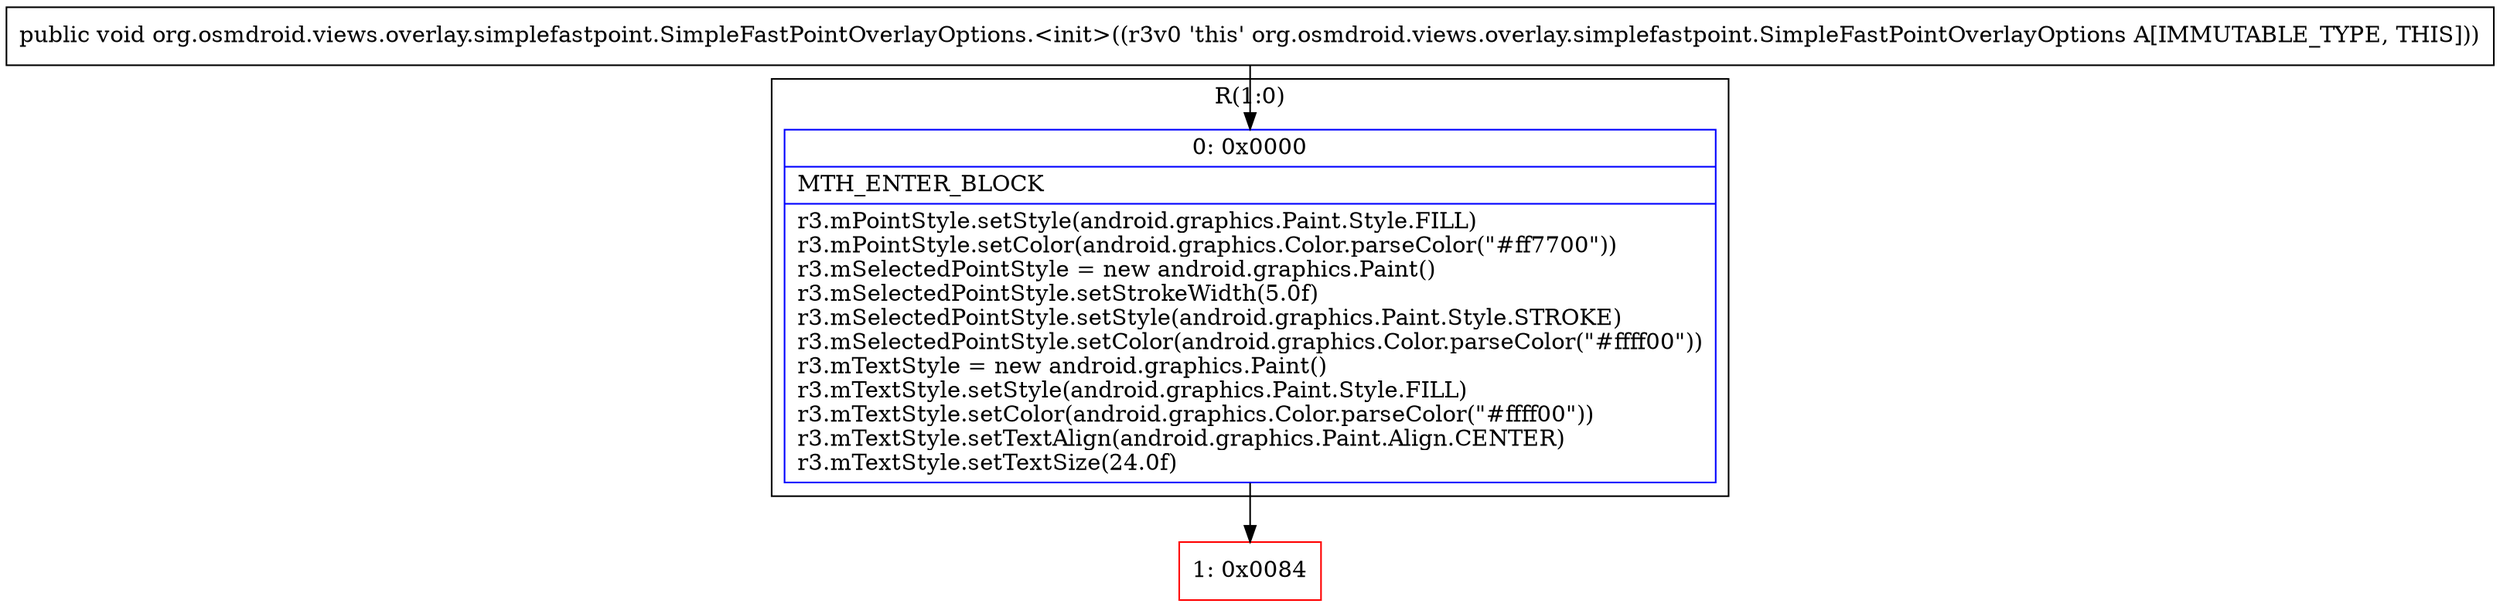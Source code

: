 digraph "CFG fororg.osmdroid.views.overlay.simplefastpoint.SimpleFastPointOverlayOptions.\<init\>()V" {
subgraph cluster_Region_1026136215 {
label = "R(1:0)";
node [shape=record,color=blue];
Node_0 [shape=record,label="{0\:\ 0x0000|MTH_ENTER_BLOCK\l|r3.mPointStyle.setStyle(android.graphics.Paint.Style.FILL)\lr3.mPointStyle.setColor(android.graphics.Color.parseColor(\"#ff7700\"))\lr3.mSelectedPointStyle = new android.graphics.Paint()\lr3.mSelectedPointStyle.setStrokeWidth(5.0f)\lr3.mSelectedPointStyle.setStyle(android.graphics.Paint.Style.STROKE)\lr3.mSelectedPointStyle.setColor(android.graphics.Color.parseColor(\"#ffff00\"))\lr3.mTextStyle = new android.graphics.Paint()\lr3.mTextStyle.setStyle(android.graphics.Paint.Style.FILL)\lr3.mTextStyle.setColor(android.graphics.Color.parseColor(\"#ffff00\"))\lr3.mTextStyle.setTextAlign(android.graphics.Paint.Align.CENTER)\lr3.mTextStyle.setTextSize(24.0f)\l}"];
}
Node_1 [shape=record,color=red,label="{1\:\ 0x0084}"];
MethodNode[shape=record,label="{public void org.osmdroid.views.overlay.simplefastpoint.SimpleFastPointOverlayOptions.\<init\>((r3v0 'this' org.osmdroid.views.overlay.simplefastpoint.SimpleFastPointOverlayOptions A[IMMUTABLE_TYPE, THIS])) }"];
MethodNode -> Node_0;
Node_0 -> Node_1;
}

